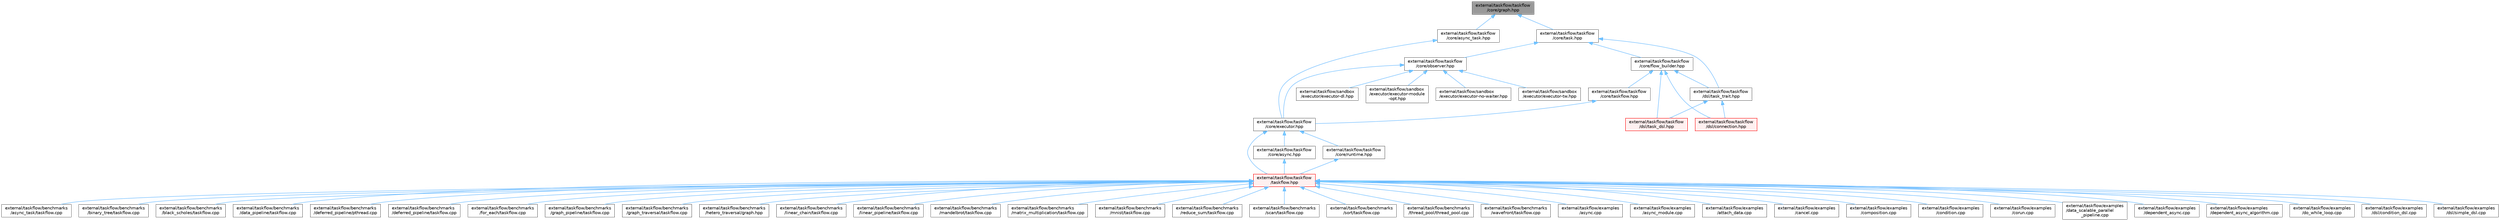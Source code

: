 digraph "external/taskflow/taskflow/core/graph.hpp"
{
 // LATEX_PDF_SIZE
  bgcolor="transparent";
  edge [fontname=Helvetica,fontsize=10,labelfontname=Helvetica,labelfontsize=10];
  node [fontname=Helvetica,fontsize=10,shape=box,height=0.2,width=0.4];
  Node1 [id="Node000001",label="external/taskflow/taskflow\l/core/graph.hpp",height=0.2,width=0.4,color="gray40", fillcolor="grey60", style="filled", fontcolor="black",tooltip="graph include file"];
  Node1 -> Node2 [id="edge57_Node000001_Node000002",dir="back",color="steelblue1",style="solid",tooltip=" "];
  Node2 [id="Node000002",label="external/taskflow/taskflow\l/core/async_task.hpp",height=0.2,width=0.4,color="grey40", fillcolor="white", style="filled",URL="$taskflow_2core_2async__task_8hpp.html",tooltip="asynchronous task include file"];
  Node2 -> Node3 [id="edge58_Node000002_Node000003",dir="back",color="steelblue1",style="solid",tooltip=" "];
  Node3 [id="Node000003",label="external/taskflow/taskflow\l/core/executor.hpp",height=0.2,width=0.4,color="grey40", fillcolor="white", style="filled",URL="$executor_8hpp.html",tooltip="executor include file"];
  Node3 -> Node4 [id="edge59_Node000003_Node000004",dir="back",color="steelblue1",style="solid",tooltip=" "];
  Node4 [id="Node000004",label="external/taskflow/taskflow\l/core/async.hpp",height=0.2,width=0.4,color="grey40", fillcolor="white", style="filled",URL="$async_8hpp.html",tooltip=" "];
  Node4 -> Node5 [id="edge60_Node000004_Node000005",dir="back",color="steelblue1",style="solid",tooltip=" "];
  Node5 [id="Node000005",label="external/taskflow/taskflow\l/taskflow.hpp",height=0.2,width=0.4,color="red", fillcolor="#FFF0F0", style="filled",URL="$taskflow_8hpp.html",tooltip="main taskflow include file"];
  Node5 -> Node6 [id="edge61_Node000005_Node000006",dir="back",color="steelblue1",style="solid",tooltip=" "];
  Node6 [id="Node000006",label="external/taskflow/benchmarks\l/async_task/taskflow.cpp",height=0.2,width=0.4,color="grey40", fillcolor="white", style="filled",URL="$benchmarks_2async__task_2taskflow_8cpp.html",tooltip=" "];
  Node5 -> Node7 [id="edge62_Node000005_Node000007",dir="back",color="steelblue1",style="solid",tooltip=" "];
  Node7 [id="Node000007",label="external/taskflow/benchmarks\l/binary_tree/taskflow.cpp",height=0.2,width=0.4,color="grey40", fillcolor="white", style="filled",URL="$benchmarks_2binary__tree_2taskflow_8cpp.html",tooltip=" "];
  Node5 -> Node8 [id="edge63_Node000005_Node000008",dir="back",color="steelblue1",style="solid",tooltip=" "];
  Node8 [id="Node000008",label="external/taskflow/benchmarks\l/black_scholes/taskflow.cpp",height=0.2,width=0.4,color="grey40", fillcolor="white", style="filled",URL="$benchmarks_2black__scholes_2taskflow_8cpp.html",tooltip=" "];
  Node5 -> Node9 [id="edge64_Node000005_Node000009",dir="back",color="steelblue1",style="solid",tooltip=" "];
  Node9 [id="Node000009",label="external/taskflow/benchmarks\l/data_pipeline/taskflow.cpp",height=0.2,width=0.4,color="grey40", fillcolor="white", style="filled",URL="$benchmarks_2data__pipeline_2taskflow_8cpp.html",tooltip=" "];
  Node5 -> Node10 [id="edge65_Node000005_Node000010",dir="back",color="steelblue1",style="solid",tooltip=" "];
  Node10 [id="Node000010",label="external/taskflow/benchmarks\l/deferred_pipeline/pthread.cpp",height=0.2,width=0.4,color="grey40", fillcolor="white", style="filled",URL="$benchmarks_2deferred__pipeline_2pthread_8cpp.html",tooltip=" "];
  Node5 -> Node11 [id="edge66_Node000005_Node000011",dir="back",color="steelblue1",style="solid",tooltip=" "];
  Node11 [id="Node000011",label="external/taskflow/benchmarks\l/deferred_pipeline/taskflow.cpp",height=0.2,width=0.4,color="grey40", fillcolor="white", style="filled",URL="$benchmarks_2deferred__pipeline_2taskflow_8cpp.html",tooltip=" "];
  Node5 -> Node12 [id="edge67_Node000005_Node000012",dir="back",color="steelblue1",style="solid",tooltip=" "];
  Node12 [id="Node000012",label="external/taskflow/benchmarks\l/for_each/taskflow.cpp",height=0.2,width=0.4,color="grey40", fillcolor="white", style="filled",URL="$benchmarks_2for__each_2taskflow_8cpp.html",tooltip=" "];
  Node5 -> Node13 [id="edge68_Node000005_Node000013",dir="back",color="steelblue1",style="solid",tooltip=" "];
  Node13 [id="Node000013",label="external/taskflow/benchmarks\l/graph_pipeline/taskflow.cpp",height=0.2,width=0.4,color="grey40", fillcolor="white", style="filled",URL="$benchmarks_2graph__pipeline_2taskflow_8cpp.html",tooltip=" "];
  Node5 -> Node14 [id="edge69_Node000005_Node000014",dir="back",color="steelblue1",style="solid",tooltip=" "];
  Node14 [id="Node000014",label="external/taskflow/benchmarks\l/graph_traversal/taskflow.cpp",height=0.2,width=0.4,color="grey40", fillcolor="white", style="filled",URL="$benchmarks_2graph__traversal_2taskflow_8cpp.html",tooltip=" "];
  Node5 -> Node15 [id="edge70_Node000005_Node000015",dir="back",color="steelblue1",style="solid",tooltip=" "];
  Node15 [id="Node000015",label="external/taskflow/benchmarks\l/hetero_traversal/graph.hpp",height=0.2,width=0.4,color="grey40", fillcolor="white", style="filled",URL="$benchmarks_2hetero__traversal_2graph_8hpp.html",tooltip=" "];
  Node5 -> Node16 [id="edge71_Node000005_Node000016",dir="back",color="steelblue1",style="solid",tooltip=" "];
  Node16 [id="Node000016",label="external/taskflow/benchmarks\l/linear_chain/taskflow.cpp",height=0.2,width=0.4,color="grey40", fillcolor="white", style="filled",URL="$benchmarks_2linear__chain_2taskflow_8cpp.html",tooltip=" "];
  Node5 -> Node17 [id="edge72_Node000005_Node000017",dir="back",color="steelblue1",style="solid",tooltip=" "];
  Node17 [id="Node000017",label="external/taskflow/benchmarks\l/linear_pipeline/taskflow.cpp",height=0.2,width=0.4,color="grey40", fillcolor="white", style="filled",URL="$benchmarks_2linear__pipeline_2taskflow_8cpp.html",tooltip=" "];
  Node5 -> Node18 [id="edge73_Node000005_Node000018",dir="back",color="steelblue1",style="solid",tooltip=" "];
  Node18 [id="Node000018",label="external/taskflow/benchmarks\l/mandelbrot/taskflow.cpp",height=0.2,width=0.4,color="grey40", fillcolor="white", style="filled",URL="$benchmarks_2mandelbrot_2taskflow_8cpp.html",tooltip=" "];
  Node5 -> Node19 [id="edge74_Node000005_Node000019",dir="back",color="steelblue1",style="solid",tooltip=" "];
  Node19 [id="Node000019",label="external/taskflow/benchmarks\l/matrix_multiplication/taskflow.cpp",height=0.2,width=0.4,color="grey40", fillcolor="white", style="filled",URL="$benchmarks_2matrix__multiplication_2taskflow_8cpp.html",tooltip=" "];
  Node5 -> Node20 [id="edge75_Node000005_Node000020",dir="back",color="steelblue1",style="solid",tooltip=" "];
  Node20 [id="Node000020",label="external/taskflow/benchmarks\l/mnist/taskflow.cpp",height=0.2,width=0.4,color="grey40", fillcolor="white", style="filled",URL="$benchmarks_2mnist_2taskflow_8cpp.html",tooltip=" "];
  Node5 -> Node21 [id="edge76_Node000005_Node000021",dir="back",color="steelblue1",style="solid",tooltip=" "];
  Node21 [id="Node000021",label="external/taskflow/benchmarks\l/reduce_sum/taskflow.cpp",height=0.2,width=0.4,color="grey40", fillcolor="white", style="filled",URL="$benchmarks_2reduce__sum_2taskflow_8cpp.html",tooltip=" "];
  Node5 -> Node22 [id="edge77_Node000005_Node000022",dir="back",color="steelblue1",style="solid",tooltip=" "];
  Node22 [id="Node000022",label="external/taskflow/benchmarks\l/scan/taskflow.cpp",height=0.2,width=0.4,color="grey40", fillcolor="white", style="filled",URL="$benchmarks_2scan_2taskflow_8cpp.html",tooltip=" "];
  Node5 -> Node23 [id="edge78_Node000005_Node000023",dir="back",color="steelblue1",style="solid",tooltip=" "];
  Node23 [id="Node000023",label="external/taskflow/benchmarks\l/sort/taskflow.cpp",height=0.2,width=0.4,color="grey40", fillcolor="white", style="filled",URL="$benchmarks_2sort_2taskflow_8cpp.html",tooltip=" "];
  Node5 -> Node24 [id="edge79_Node000005_Node000024",dir="back",color="steelblue1",style="solid",tooltip=" "];
  Node24 [id="Node000024",label="external/taskflow/benchmarks\l/thread_pool/thread_pool.cpp",height=0.2,width=0.4,color="grey40", fillcolor="white", style="filled",URL="$thread__pool_8cpp.html",tooltip=" "];
  Node5 -> Node25 [id="edge80_Node000005_Node000025",dir="back",color="steelblue1",style="solid",tooltip=" "];
  Node25 [id="Node000025",label="external/taskflow/benchmarks\l/wavefront/taskflow.cpp",height=0.2,width=0.4,color="grey40", fillcolor="white", style="filled",URL="$benchmarks_2wavefront_2taskflow_8cpp.html",tooltip=" "];
  Node5 -> Node26 [id="edge81_Node000005_Node000026",dir="back",color="steelblue1",style="solid",tooltip=" "];
  Node26 [id="Node000026",label="external/taskflow/examples\l/async.cpp",height=0.2,width=0.4,color="grey40", fillcolor="white", style="filled",URL="$external_2taskflow_2examples_2async_8cpp.html",tooltip=" "];
  Node5 -> Node27 [id="edge82_Node000005_Node000027",dir="back",color="steelblue1",style="solid",tooltip=" "];
  Node27 [id="Node000027",label="external/taskflow/examples\l/async_module.cpp",height=0.2,width=0.4,color="grey40", fillcolor="white", style="filled",URL="$async__module_8cpp.html",tooltip=" "];
  Node5 -> Node28 [id="edge83_Node000005_Node000028",dir="back",color="steelblue1",style="solid",tooltip=" "];
  Node28 [id="Node000028",label="external/taskflow/examples\l/attach_data.cpp",height=0.2,width=0.4,color="grey40", fillcolor="white", style="filled",URL="$attach__data_8cpp.html",tooltip=" "];
  Node5 -> Node29 [id="edge84_Node000005_Node000029",dir="back",color="steelblue1",style="solid",tooltip=" "];
  Node29 [id="Node000029",label="external/taskflow/examples\l/cancel.cpp",height=0.2,width=0.4,color="grey40", fillcolor="white", style="filled",URL="$cancel_8cpp.html",tooltip=" "];
  Node5 -> Node30 [id="edge85_Node000005_Node000030",dir="back",color="steelblue1",style="solid",tooltip=" "];
  Node30 [id="Node000030",label="external/taskflow/examples\l/composition.cpp",height=0.2,width=0.4,color="grey40", fillcolor="white", style="filled",URL="$composition_8cpp.html",tooltip=" "];
  Node5 -> Node31 [id="edge86_Node000005_Node000031",dir="back",color="steelblue1",style="solid",tooltip=" "];
  Node31 [id="Node000031",label="external/taskflow/examples\l/condition.cpp",height=0.2,width=0.4,color="grey40", fillcolor="white", style="filled",URL="$condition_8cpp.html",tooltip=" "];
  Node5 -> Node32 [id="edge87_Node000005_Node000032",dir="back",color="steelblue1",style="solid",tooltip=" "];
  Node32 [id="Node000032",label="external/taskflow/examples\l/corun.cpp",height=0.2,width=0.4,color="grey40", fillcolor="white", style="filled",URL="$corun_8cpp.html",tooltip=" "];
  Node5 -> Node33 [id="edge88_Node000005_Node000033",dir="back",color="steelblue1",style="solid",tooltip=" "];
  Node33 [id="Node000033",label="external/taskflow/examples\l/data_scalable_parallel\l_pipeline.cpp",height=0.2,width=0.4,color="grey40", fillcolor="white", style="filled",URL="$data__scalable__parallel__pipeline_8cpp.html",tooltip=" "];
  Node5 -> Node34 [id="edge89_Node000005_Node000034",dir="back",color="steelblue1",style="solid",tooltip=" "];
  Node34 [id="Node000034",label="external/taskflow/examples\l/dependent_async.cpp",height=0.2,width=0.4,color="grey40", fillcolor="white", style="filled",URL="$dependent__async_8cpp.html",tooltip=" "];
  Node5 -> Node35 [id="edge90_Node000005_Node000035",dir="back",color="steelblue1",style="solid",tooltip=" "];
  Node35 [id="Node000035",label="external/taskflow/examples\l/dependent_async_algorithm.cpp",height=0.2,width=0.4,color="grey40", fillcolor="white", style="filled",URL="$dependent__async__algorithm_8cpp.html",tooltip=" "];
  Node5 -> Node36 [id="edge91_Node000005_Node000036",dir="back",color="steelblue1",style="solid",tooltip=" "];
  Node36 [id="Node000036",label="external/taskflow/examples\l/do_while_loop.cpp",height=0.2,width=0.4,color="grey40", fillcolor="white", style="filled",URL="$do__while__loop_8cpp.html",tooltip=" "];
  Node5 -> Node37 [id="edge92_Node000005_Node000037",dir="back",color="steelblue1",style="solid",tooltip=" "];
  Node37 [id="Node000037",label="external/taskflow/examples\l/dsl/condition_dsl.cpp",height=0.2,width=0.4,color="grey40", fillcolor="white", style="filled",URL="$condition__dsl_8cpp.html",tooltip=" "];
  Node5 -> Node38 [id="edge93_Node000005_Node000038",dir="back",color="steelblue1",style="solid",tooltip=" "];
  Node38 [id="Node000038",label="external/taskflow/examples\l/dsl/simple_dsl.cpp",height=0.2,width=0.4,color="grey40", fillcolor="white", style="filled",URL="$simple__dsl_8cpp.html",tooltip=" "];
  Node3 -> Node136 [id="edge94_Node000003_Node000136",dir="back",color="steelblue1",style="solid",tooltip=" "];
  Node136 [id="Node000136",label="external/taskflow/taskflow\l/core/runtime.hpp",height=0.2,width=0.4,color="grey40", fillcolor="white", style="filled",URL="$runtime_8hpp.html",tooltip=" "];
  Node136 -> Node5 [id="edge95_Node000136_Node000005",dir="back",color="steelblue1",style="solid",tooltip=" "];
  Node3 -> Node5 [id="edge96_Node000003_Node000005",dir="back",color="steelblue1",style="solid",tooltip=" "];
  Node1 -> Node137 [id="edge97_Node000001_Node000137",dir="back",color="steelblue1",style="solid",tooltip=" "];
  Node137 [id="Node000137",label="external/taskflow/taskflow\l/core/task.hpp",height=0.2,width=0.4,color="grey40", fillcolor="white", style="filled",URL="$task_8hpp.html",tooltip="task include file"];
  Node137 -> Node138 [id="edge98_Node000137_Node000138",dir="back",color="steelblue1",style="solid",tooltip=" "];
  Node138 [id="Node000138",label="external/taskflow/taskflow\l/core/flow_builder.hpp",height=0.2,width=0.4,color="grey40", fillcolor="white", style="filled",URL="$flow__builder_8hpp.html",tooltip="flow builder include file"];
  Node138 -> Node139 [id="edge99_Node000138_Node000139",dir="back",color="steelblue1",style="solid",tooltip=" "];
  Node139 [id="Node000139",label="external/taskflow/taskflow\l/core/taskflow.hpp",height=0.2,width=0.4,color="grey40", fillcolor="white", style="filled",URL="$core_2taskflow_8hpp.html",tooltip="taskflow include file"];
  Node139 -> Node3 [id="edge100_Node000139_Node000003",dir="back",color="steelblue1",style="solid",tooltip=" "];
  Node138 -> Node140 [id="edge101_Node000138_Node000140",dir="back",color="steelblue1",style="solid",tooltip=" "];
  Node140 [id="Node000140",label="external/taskflow/taskflow\l/dsl/connection.hpp",height=0.2,width=0.4,color="red", fillcolor="#FFF0F0", style="filled",URL="$connection_8hpp.html",tooltip=" "];
  Node138 -> Node142 [id="edge102_Node000138_Node000142",dir="back",color="steelblue1",style="solid",tooltip=" "];
  Node142 [id="Node000142",label="external/taskflow/taskflow\l/dsl/task_dsl.hpp",height=0.2,width=0.4,color="red", fillcolor="#FFF0F0", style="filled",URL="$task__dsl_8hpp.html",tooltip=" "];
  Node138 -> Node144 [id="edge103_Node000138_Node000144",dir="back",color="steelblue1",style="solid",tooltip=" "];
  Node144 [id="Node000144",label="external/taskflow/taskflow\l/dsl/task_trait.hpp",height=0.2,width=0.4,color="grey40", fillcolor="white", style="filled",URL="$task__trait_8hpp.html",tooltip=" "];
  Node144 -> Node140 [id="edge104_Node000144_Node000140",dir="back",color="steelblue1",style="solid",tooltip=" "];
  Node144 -> Node142 [id="edge105_Node000144_Node000142",dir="back",color="steelblue1",style="solid",tooltip=" "];
  Node137 -> Node145 [id="edge106_Node000137_Node000145",dir="back",color="steelblue1",style="solid",tooltip=" "];
  Node145 [id="Node000145",label="external/taskflow/taskflow\l/core/observer.hpp",height=0.2,width=0.4,color="grey40", fillcolor="white", style="filled",URL="$observer_8hpp.html",tooltip="observer include file"];
  Node145 -> Node146 [id="edge107_Node000145_Node000146",dir="back",color="steelblue1",style="solid",tooltip=" "];
  Node146 [id="Node000146",label="external/taskflow/sandbox\l/executor/executor-dl.hpp",height=0.2,width=0.4,color="grey40", fillcolor="white", style="filled",URL="$executor-dl_8hpp.html",tooltip=" "];
  Node145 -> Node147 [id="edge108_Node000145_Node000147",dir="back",color="steelblue1",style="solid",tooltip=" "];
  Node147 [id="Node000147",label="external/taskflow/sandbox\l/executor/executor-module\l-opt.hpp",height=0.2,width=0.4,color="grey40", fillcolor="white", style="filled",URL="$executor-module-opt_8hpp.html",tooltip=" "];
  Node145 -> Node148 [id="edge109_Node000145_Node000148",dir="back",color="steelblue1",style="solid",tooltip=" "];
  Node148 [id="Node000148",label="external/taskflow/sandbox\l/executor/executor-no-waiter.hpp",height=0.2,width=0.4,color="grey40", fillcolor="white", style="filled",URL="$executor-no-waiter_8hpp.html",tooltip=" "];
  Node145 -> Node149 [id="edge110_Node000145_Node000149",dir="back",color="steelblue1",style="solid",tooltip=" "];
  Node149 [id="Node000149",label="external/taskflow/sandbox\l/executor/executor-tw.hpp",height=0.2,width=0.4,color="grey40", fillcolor="white", style="filled",URL="$executor-tw_8hpp.html",tooltip=" "];
  Node145 -> Node3 [id="edge111_Node000145_Node000003",dir="back",color="steelblue1",style="solid",tooltip=" "];
  Node137 -> Node144 [id="edge112_Node000137_Node000144",dir="back",color="steelblue1",style="solid",tooltip=" "];
}
